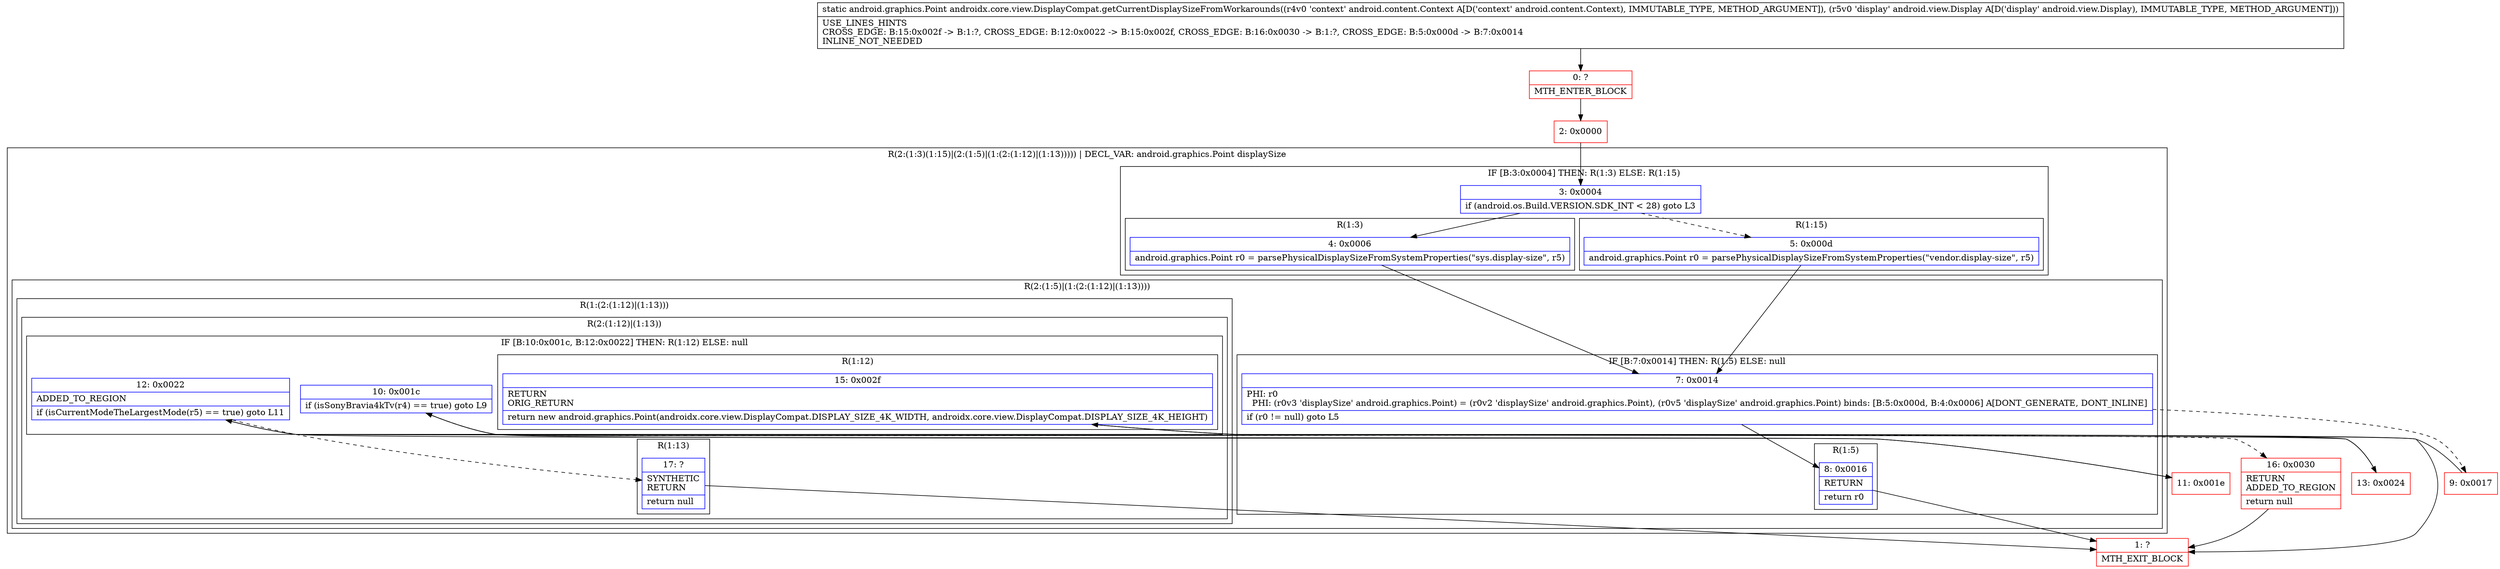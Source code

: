 digraph "CFG forandroidx.core.view.DisplayCompat.getCurrentDisplaySizeFromWorkarounds(Landroid\/content\/Context;Landroid\/view\/Display;)Landroid\/graphics\/Point;" {
subgraph cluster_Region_1369735522 {
label = "R(2:(1:3)(1:15)|(2:(1:5)|(1:(2:(1:12)|(1:13))))) | DECL_VAR: android.graphics.Point displaySize\l";
node [shape=record,color=blue];
subgraph cluster_IfRegion_161613197 {
label = "IF [B:3:0x0004] THEN: R(1:3) ELSE: R(1:15)";
node [shape=record,color=blue];
Node_3 [shape=record,label="{3\:\ 0x0004|if (android.os.Build.VERSION.SDK_INT \< 28) goto L3\l}"];
subgraph cluster_Region_1968115349 {
label = "R(1:3)";
node [shape=record,color=blue];
Node_4 [shape=record,label="{4\:\ 0x0006|android.graphics.Point r0 = parsePhysicalDisplaySizeFromSystemProperties(\"sys.display\-size\", r5)\l}"];
}
subgraph cluster_Region_1672883875 {
label = "R(1:15)";
node [shape=record,color=blue];
Node_5 [shape=record,label="{5\:\ 0x000d|android.graphics.Point r0 = parsePhysicalDisplaySizeFromSystemProperties(\"vendor.display\-size\", r5)\l}"];
}
}
subgraph cluster_Region_307045774 {
label = "R(2:(1:5)|(1:(2:(1:12)|(1:13))))";
node [shape=record,color=blue];
subgraph cluster_IfRegion_412235228 {
label = "IF [B:7:0x0014] THEN: R(1:5) ELSE: null";
node [shape=record,color=blue];
Node_7 [shape=record,label="{7\:\ 0x0014|PHI: r0 \l  PHI: (r0v3 'displaySize' android.graphics.Point) = (r0v2 'displaySize' android.graphics.Point), (r0v5 'displaySize' android.graphics.Point) binds: [B:5:0x000d, B:4:0x0006] A[DONT_GENERATE, DONT_INLINE]\l|if (r0 != null) goto L5\l}"];
subgraph cluster_Region_1841825853 {
label = "R(1:5)";
node [shape=record,color=blue];
Node_8 [shape=record,label="{8\:\ 0x0016|RETURN\l|return r0\l}"];
}
}
subgraph cluster_Region_1952446052 {
label = "R(1:(2:(1:12)|(1:13)))";
node [shape=record,color=blue];
subgraph cluster_Region_256236596 {
label = "R(2:(1:12)|(1:13))";
node [shape=record,color=blue];
subgraph cluster_IfRegion_116401365 {
label = "IF [B:10:0x001c, B:12:0x0022] THEN: R(1:12) ELSE: null";
node [shape=record,color=blue];
Node_10 [shape=record,label="{10\:\ 0x001c|if (isSonyBravia4kTv(r4) == true) goto L9\l}"];
Node_12 [shape=record,label="{12\:\ 0x0022|ADDED_TO_REGION\l|if (isCurrentModeTheLargestMode(r5) == true) goto L11\l}"];
subgraph cluster_Region_735333846 {
label = "R(1:12)";
node [shape=record,color=blue];
Node_15 [shape=record,label="{15\:\ 0x002f|RETURN\lORIG_RETURN\l|return new android.graphics.Point(androidx.core.view.DisplayCompat.DISPLAY_SIZE_4K_WIDTH, androidx.core.view.DisplayCompat.DISPLAY_SIZE_4K_HEIGHT)\l}"];
}
}
subgraph cluster_Region_540238366 {
label = "R(1:13)";
node [shape=record,color=blue];
Node_17 [shape=record,label="{17\:\ ?|SYNTHETIC\lRETURN\l|return null\l}"];
}
}
}
}
}
Node_0 [shape=record,color=red,label="{0\:\ ?|MTH_ENTER_BLOCK\l}"];
Node_2 [shape=record,color=red,label="{2\:\ 0x0000}"];
Node_1 [shape=record,color=red,label="{1\:\ ?|MTH_EXIT_BLOCK\l}"];
Node_9 [shape=record,color=red,label="{9\:\ 0x0017}"];
Node_11 [shape=record,color=red,label="{11\:\ 0x001e}"];
Node_13 [shape=record,color=red,label="{13\:\ 0x0024}"];
Node_16 [shape=record,color=red,label="{16\:\ 0x0030|RETURN\lADDED_TO_REGION\l|return null\l}"];
MethodNode[shape=record,label="{static android.graphics.Point androidx.core.view.DisplayCompat.getCurrentDisplaySizeFromWorkarounds((r4v0 'context' android.content.Context A[D('context' android.content.Context), IMMUTABLE_TYPE, METHOD_ARGUMENT]), (r5v0 'display' android.view.Display A[D('display' android.view.Display), IMMUTABLE_TYPE, METHOD_ARGUMENT]))  | USE_LINES_HINTS\lCROSS_EDGE: B:15:0x002f \-\> B:1:?, CROSS_EDGE: B:12:0x0022 \-\> B:15:0x002f, CROSS_EDGE: B:16:0x0030 \-\> B:1:?, CROSS_EDGE: B:5:0x000d \-\> B:7:0x0014\lINLINE_NOT_NEEDED\l}"];
MethodNode -> Node_0;Node_3 -> Node_4;
Node_3 -> Node_5[style=dashed];
Node_4 -> Node_7;
Node_5 -> Node_7;
Node_7 -> Node_8;
Node_7 -> Node_9[style=dashed];
Node_8 -> Node_1;
Node_10 -> Node_11;
Node_10 -> Node_16[style=dashed];
Node_12 -> Node_13;
Node_12 -> Node_17[style=dashed];
Node_15 -> Node_1;
Node_17 -> Node_1;
Node_0 -> Node_2;
Node_2 -> Node_3;
Node_9 -> Node_10;
Node_11 -> Node_12;
Node_13 -> Node_15;
Node_16 -> Node_1;
}

